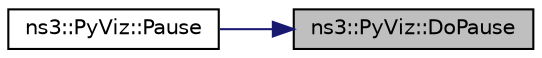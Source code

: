 digraph "ns3::PyViz::DoPause"
{
 // LATEX_PDF_SIZE
  edge [fontname="Helvetica",fontsize="10",labelfontname="Helvetica",labelfontsize="10"];
  node [fontname="Helvetica",fontsize="10",shape=record];
  rankdir="RL";
  Node1 [label="ns3::PyViz::DoPause",height=0.2,width=0.4,color="black", fillcolor="grey75", style="filled", fontcolor="black",tooltip="Do pause function."];
  Node1 -> Node2 [dir="back",color="midnightblue",fontsize="10",style="solid",fontname="Helvetica"];
  Node2 [label="ns3::PyViz::Pause",height=0.2,width=0.4,color="black", fillcolor="white", style="filled",URL="$classns3_1_1_py_viz.html#a512f3901857d4999c66a89ead412bae1",tooltip="Pause function."];
}
